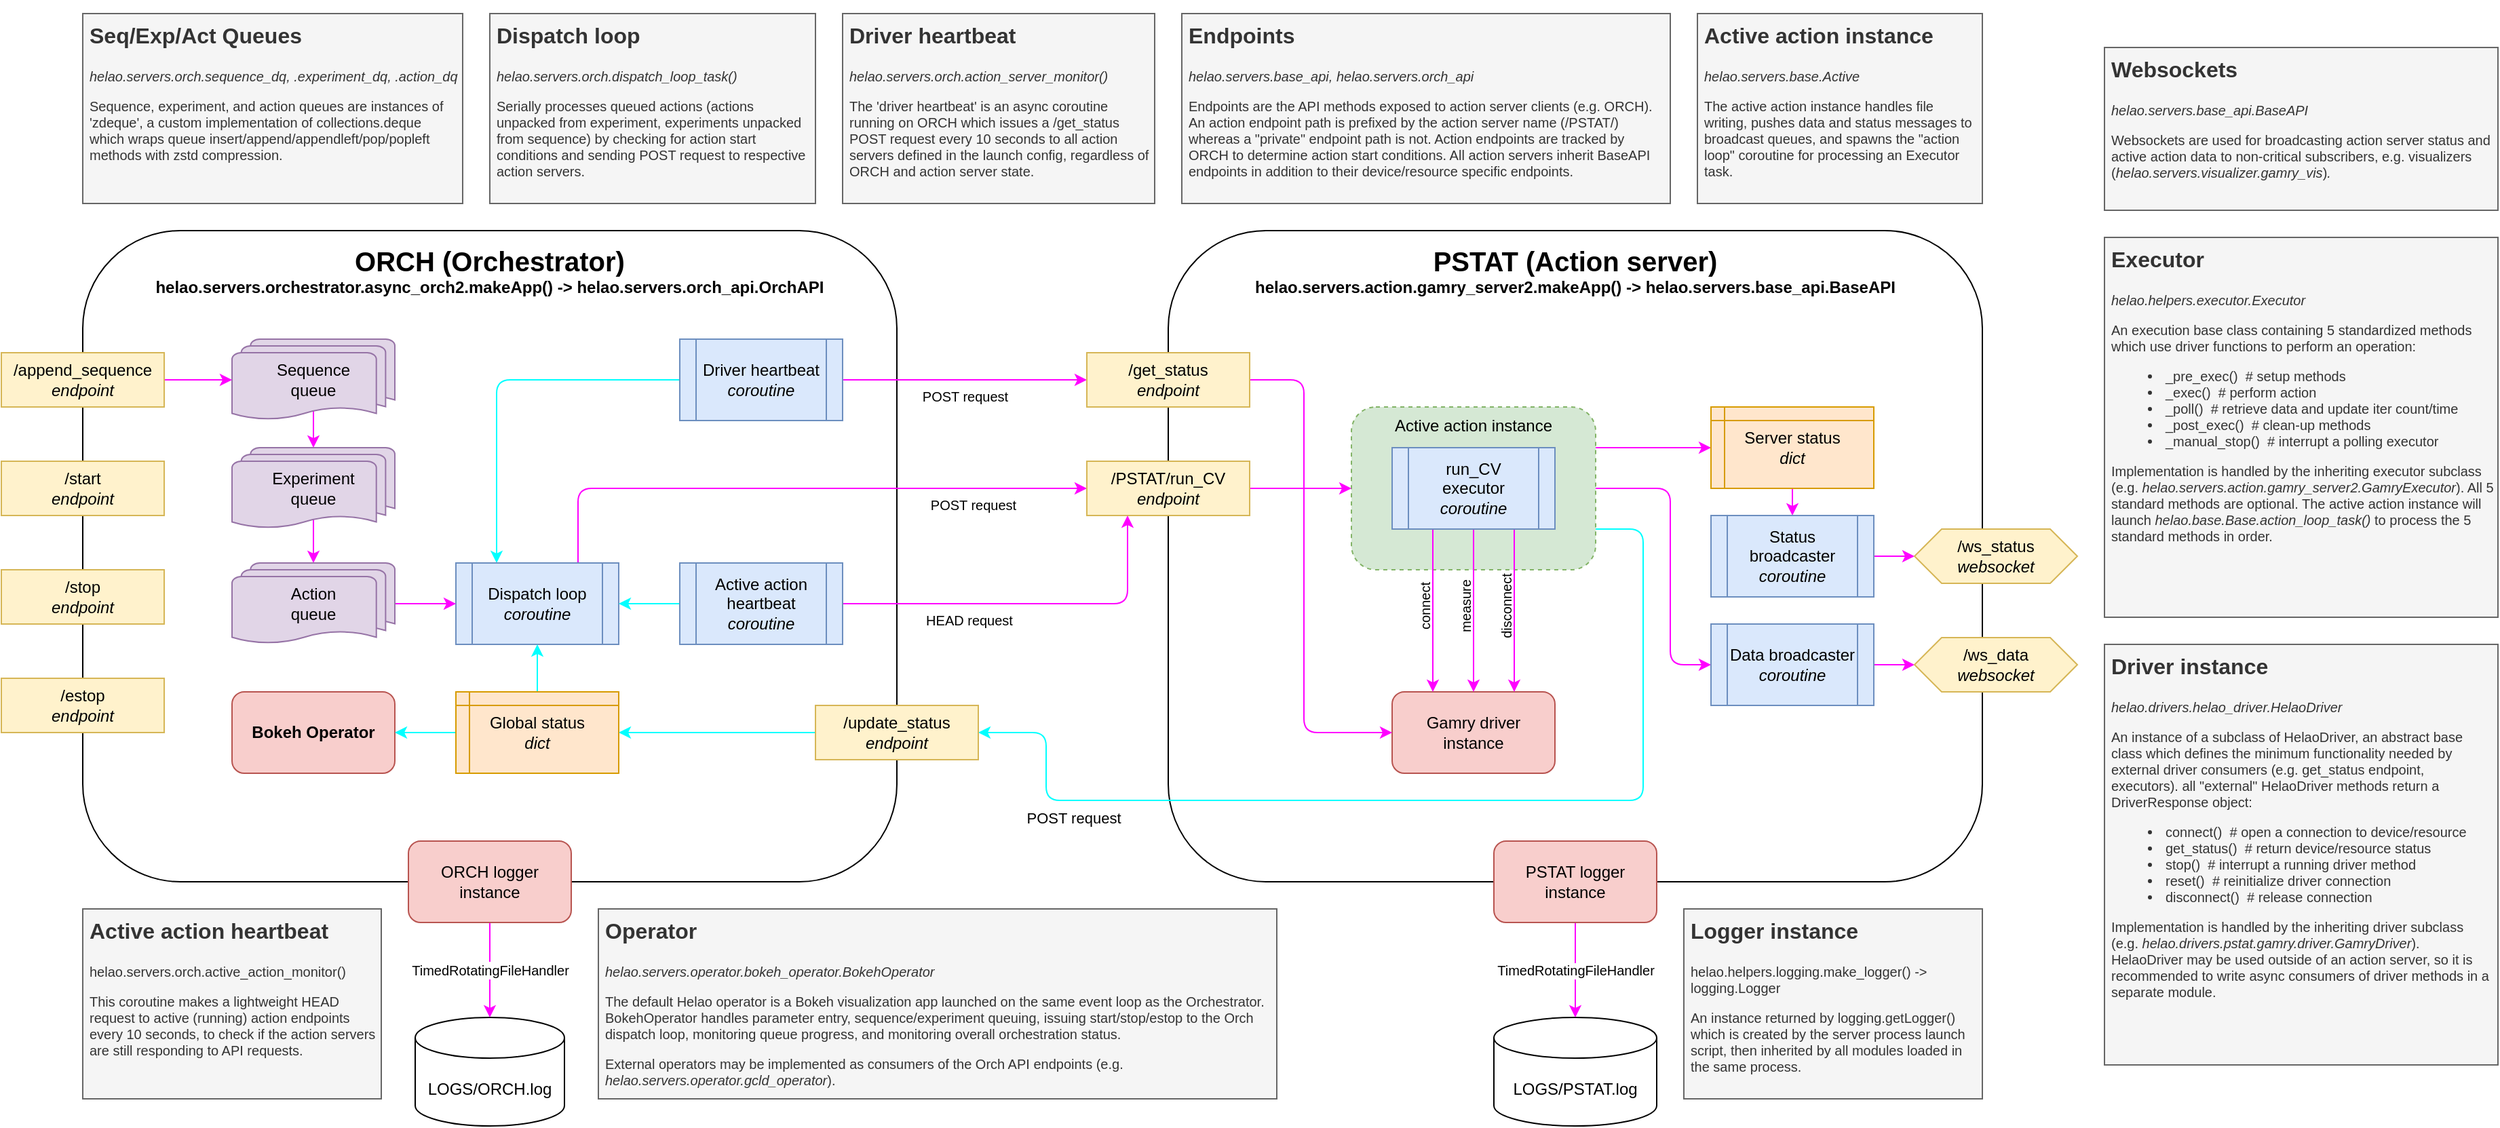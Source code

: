 <mxfile>
    <diagram id="UCgfB4eMcKTBTghjKcvr" name="Page-1">
        <mxGraphModel dx="987" dy="948" grid="1" gridSize="10" guides="1" tooltips="1" connect="1" arrows="1" fold="1" page="1" pageScale="1" pageWidth="1100" pageHeight="850" math="0" shadow="0">
            <root>
                <mxCell id="0"/>
                <mxCell id="1" parent="0"/>
                <mxCell id="3" value="" style="rounded=1;whiteSpace=wrap;html=1;" parent="1" vertex="1">
                    <mxGeometry x="70" y="170" width="600" height="480" as="geometry"/>
                </mxCell>
                <mxCell id="6" value="&lt;b style=&quot;font-size: 20px;&quot;&gt;&lt;font style=&quot;font-size: 20px;&quot;&gt;ORCH (Orchestrator)&lt;br&gt;&lt;/font&gt;&lt;/b&gt;&lt;font size=&quot;1&quot;&gt;&lt;b&gt;&lt;font style=&quot;font-size: 12px;&quot;&gt;helao.servers.orchestrator.async_orch2.makeApp() -&amp;gt; helao.servers.orch_api.OrchAPI&lt;/font&gt;&lt;/b&gt;&lt;/font&gt;" style="text;html=1;strokeColor=none;fillColor=none;align=center;verticalAlign=middle;whiteSpace=wrap;rounded=0;fontStyle=0" parent="1" vertex="1">
                    <mxGeometry x="70" y="180" width="600" height="40" as="geometry"/>
                </mxCell>
                <mxCell id="7" value="" style="rounded=1;whiteSpace=wrap;html=1;" parent="1" vertex="1">
                    <mxGeometry x="870" y="170" width="600" height="480" as="geometry"/>
                </mxCell>
                <mxCell id="11" value="&lt;b&gt;&lt;font style=&quot;font-size: 20px;&quot;&gt;PSTAT (Action server)&lt;br&gt;&lt;/font&gt;&lt;/b&gt;&lt;font style=&quot;font-size: 12px;&quot;&gt;&lt;b&gt;&lt;font style=&quot;font-size: 12px;&quot;&gt;helao.servers.action.gamry_server2.makeApp() -&amp;gt; helao.servers.base_api.BaseAPI&lt;/font&gt;&lt;/b&gt;&lt;b&gt;&lt;font style=&quot;font-size: 12px;&quot;&gt;&lt;br&gt;&lt;/font&gt;&lt;/b&gt;&lt;/font&gt;" style="text;html=1;strokeColor=none;fillColor=none;align=center;verticalAlign=middle;whiteSpace=wrap;rounded=0;" parent="1" vertex="1">
                    <mxGeometry x="870" y="180" width="600" height="40" as="geometry"/>
                </mxCell>
                <mxCell id="38" value="POST request" style="edgeStyle=none;html=1;exitX=1;exitY=0.5;exitDx=0;exitDy=0;entryX=0;entryY=0.5;entryDx=0;entryDy=0;labelBackgroundColor=none;fontSize=10;verticalAlign=top;strokeColor=#FF00FF;" parent="1" source="14" target="29" edge="1">
                    <mxGeometry x="-0.001" relative="1" as="geometry">
                        <mxPoint as="offset"/>
                    </mxGeometry>
                </mxCell>
                <mxCell id="97" style="edgeStyle=none;html=1;exitX=0;exitY=0.5;exitDx=0;exitDy=0;entryX=0.25;entryY=0;entryDx=0;entryDy=0;fontSize=12;strokeColor=#00FFFF;" edge="1" parent="1" source="14" target="15">
                    <mxGeometry relative="1" as="geometry">
                        <Array as="points">
                            <mxPoint x="375" y="280"/>
                        </Array>
                    </mxGeometry>
                </mxCell>
                <mxCell id="14" value="Driver heartbeat&lt;br&gt;&lt;i&gt;coroutine&lt;/i&gt;" style="shape=process;whiteSpace=wrap;html=1;backgroundOutline=1;fillColor=#dae8fc;strokeColor=#6c8ebf;" parent="1" vertex="1">
                    <mxGeometry x="510" y="250" width="120" height="60" as="geometry"/>
                </mxCell>
                <mxCell id="39" value="POST request" style="edgeStyle=none;html=1;exitX=0.75;exitY=0;exitDx=0;exitDy=0;entryX=0;entryY=0.5;entryDx=0;entryDy=0;labelBackgroundColor=none;fontSize=10;verticalAlign=top;strokeColor=#FF00FF;" parent="1" source="15" target="28" edge="1">
                    <mxGeometry x="0.609" relative="1" as="geometry">
                        <mxPoint as="offset"/>
                        <Array as="points">
                            <mxPoint x="435" y="360"/>
                        </Array>
                    </mxGeometry>
                </mxCell>
                <mxCell id="15" value="Dispatch loop&lt;br&gt;&lt;i&gt;coroutine&lt;br&gt;&lt;/i&gt;" style="shape=process;whiteSpace=wrap;html=1;backgroundOutline=1;fillColor=#dae8fc;strokeColor=#6c8ebf;" parent="1" vertex="1">
                    <mxGeometry x="345" y="415" width="120" height="60" as="geometry"/>
                </mxCell>
                <mxCell id="68" style="edgeStyle=none;html=1;exitX=0.5;exitY=0.88;exitDx=0;exitDy=0;exitPerimeter=0;entryX=0.5;entryY=0;entryDx=0;entryDy=0;entryPerimeter=0;strokeColor=#FF00FF;" parent="1" source="17" target="65" edge="1">
                    <mxGeometry relative="1" as="geometry"/>
                </mxCell>
                <mxCell id="17" value="Experiment&lt;br&gt;queue" style="strokeWidth=1;html=1;shape=mxgraph.flowchart.multi-document;whiteSpace=wrap;fillColor=#e1d5e7;strokeColor=#9673a6;" parent="1" vertex="1">
                    <mxGeometry x="180" y="330" width="120" height="60" as="geometry"/>
                </mxCell>
                <mxCell id="25" value="Gamry driver&lt;br&gt;instance" style="rounded=1;whiteSpace=wrap;html=1;strokeWidth=1;fillColor=#f8cecc;strokeColor=#b85450;" parent="1" vertex="1">
                    <mxGeometry x="1035" y="510" width="120" height="60" as="geometry"/>
                </mxCell>
                <mxCell id="64" value="POST request" style="edgeStyle=none;html=1;exitX=1;exitY=0.75;exitDx=0;exitDy=0;entryX=1;entryY=0.5;entryDx=0;entryDy=0;verticalAlign=top;strokeColor=#00FFFF;" parent="1" source="46" target="63" edge="1">
                    <mxGeometry x="0.69" relative="1" as="geometry">
                        <Array as="points">
                            <mxPoint x="1220" y="390"/>
                            <mxPoint x="1220" y="590"/>
                            <mxPoint x="780" y="590"/>
                            <mxPoint x="780" y="540"/>
                        </Array>
                        <mxPoint as="offset"/>
                    </mxGeometry>
                </mxCell>
                <mxCell id="85" style="edgeStyle=none;html=1;exitX=1;exitY=0.25;exitDx=0;exitDy=0;fontSize=12;strokeColor=#FF00FF;" edge="1" parent="1" source="46" target="76">
                    <mxGeometry relative="1" as="geometry"/>
                </mxCell>
                <mxCell id="89" style="edgeStyle=none;html=1;exitX=1;exitY=0.5;exitDx=0;exitDy=0;entryX=0;entryY=0.5;entryDx=0;entryDy=0;fontSize=12;strokeColor=#FF00FF;" edge="1" parent="1" source="46" target="79">
                    <mxGeometry relative="1" as="geometry">
                        <Array as="points">
                            <mxPoint x="1240" y="360"/>
                            <mxPoint x="1240" y="490"/>
                        </Array>
                    </mxGeometry>
                </mxCell>
                <mxCell id="46" value="Active action instance" style="rounded=1;whiteSpace=wrap;html=1;strokeWidth=1;verticalAlign=top;fillColor=#d5e8d4;strokeColor=#82b366;dashed=1;" parent="1" vertex="1">
                    <mxGeometry x="1005" y="300" width="180" height="120" as="geometry"/>
                </mxCell>
                <mxCell id="43" value="connect" style="edgeStyle=none;html=1;exitX=0.25;exitY=1;exitDx=0;exitDy=0;entryX=0.25;entryY=0;entryDx=0;entryDy=0;labelBackgroundColor=none;fontSize=10;horizontal=0;verticalAlign=bottom;strokeColor=#FF00FF;" parent="1" source="26" target="25" edge="1">
                    <mxGeometry relative="1" as="geometry"/>
                </mxCell>
                <mxCell id="44" value="measure" style="edgeStyle=none;html=1;exitX=0.5;exitY=1;exitDx=0;exitDy=0;entryX=0.5;entryY=0;entryDx=0;entryDy=0;labelBackgroundColor=none;fontSize=10;horizontal=0;verticalAlign=bottom;strokeColor=#FF00FF;" parent="1" source="26" target="25" edge="1">
                    <mxGeometry relative="1" as="geometry"/>
                </mxCell>
                <mxCell id="45" value="disconnect" style="edgeStyle=none;html=1;exitX=0.75;exitY=1;exitDx=0;exitDy=0;entryX=0.75;entryY=0;entryDx=0;entryDy=0;labelBackgroundColor=none;fontSize=10;horizontal=0;verticalAlign=bottom;strokeColor=#FF00FF;" parent="1" source="26" target="25" edge="1">
                    <mxGeometry relative="1" as="geometry"/>
                </mxCell>
                <mxCell id="26" value="run_CV&lt;br&gt;executor&lt;br&gt;&lt;i&gt;coroutine&lt;/i&gt;" style="shape=process;whiteSpace=wrap;html=1;backgroundOutline=1;strokeWidth=1;fillColor=#dae8fc;strokeColor=#6c8ebf;" parent="1" vertex="1">
                    <mxGeometry x="1035" y="330" width="120" height="60" as="geometry"/>
                </mxCell>
                <mxCell id="41" style="edgeStyle=none;html=1;exitX=1;exitY=0.5;exitDx=0;exitDy=0;labelBackgroundColor=none;fontSize=10;entryX=0;entryY=0.5;entryDx=0;entryDy=0;strokeColor=#FF00FF;" parent="1" source="28" target="46" edge="1">
                    <mxGeometry relative="1" as="geometry"/>
                </mxCell>
                <mxCell id="28" value="/PSTAT/run_CV&lt;br&gt;&lt;i&gt;endpoint&lt;/i&gt;" style="rounded=0;whiteSpace=wrap;html=1;strokeWidth=1;fillColor=#fff2cc;strokeColor=#d6b656;" parent="1" vertex="1">
                    <mxGeometry x="810" y="340" width="120" height="40" as="geometry"/>
                </mxCell>
                <mxCell id="42" style="edgeStyle=none;html=1;exitX=1;exitY=0.5;exitDx=0;exitDy=0;entryX=0;entryY=0.5;entryDx=0;entryDy=0;labelBackgroundColor=none;fontSize=10;strokeColor=#FF00FF;" parent="1" source="29" target="25" edge="1">
                    <mxGeometry relative="1" as="geometry">
                        <Array as="points">
                            <mxPoint x="970" y="280"/>
                            <mxPoint x="970" y="540"/>
                        </Array>
                    </mxGeometry>
                </mxCell>
                <mxCell id="29" value="/get_status&lt;br&gt;&lt;i&gt;endpoint&lt;/i&gt;" style="rounded=0;whiteSpace=wrap;html=1;strokeWidth=1;fillColor=#fff2cc;strokeColor=#d6b656;" parent="1" vertex="1">
                    <mxGeometry x="810" y="260" width="120" height="40" as="geometry"/>
                </mxCell>
                <mxCell id="48" value="HEAD request" style="edgeStyle=none;html=1;exitX=1;exitY=0.5;exitDx=0;exitDy=0;entryX=0.25;entryY=1;entryDx=0;entryDy=0;labelBackgroundColor=none;fontSize=10;verticalAlign=top;strokeColor=#FF00FF;" parent="1" source="30" target="28" edge="1">
                    <mxGeometry x="-0.322" relative="1" as="geometry">
                        <Array as="points">
                            <mxPoint x="840" y="445"/>
                        </Array>
                        <mxPoint as="offset"/>
                    </mxGeometry>
                </mxCell>
                <mxCell id="99" style="edgeStyle=none;html=1;exitX=0;exitY=0.5;exitDx=0;exitDy=0;fontSize=12;strokeColor=#00FFFF;" edge="1" parent="1" source="30" target="15">
                    <mxGeometry relative="1" as="geometry"/>
                </mxCell>
                <mxCell id="30" value="Active action heartbeat&lt;br&gt;&lt;i&gt;coroutine&lt;/i&gt;" style="shape=process;whiteSpace=wrap;html=1;backgroundOutline=1;fillColor=#dae8fc;strokeColor=#6c8ebf;" parent="1" vertex="1">
                    <mxGeometry x="510" y="415" width="120" height="60" as="geometry"/>
                </mxCell>
                <UserObject label="LOGS/PSTAT.log" id="31">
                    <mxCell style="shape=cylinder3;whiteSpace=wrap;html=1;boundedLbl=1;backgroundOutline=1;size=15;strokeWidth=1;" parent="1" vertex="1">
                        <mxGeometry x="1110" y="750" width="120" height="80" as="geometry"/>
                    </mxCell>
                </UserObject>
                <mxCell id="32" value="LOGS/ORCH.log" style="shape=cylinder3;whiteSpace=wrap;html=1;boundedLbl=1;backgroundOutline=1;size=15;strokeWidth=1;" parent="1" vertex="1">
                    <mxGeometry x="315" y="750" width="110" height="80" as="geometry"/>
                </mxCell>
                <mxCell id="37" value="TimedRotatingFileHandler" style="edgeStyle=none;html=1;exitX=0.5;exitY=1;exitDx=0;exitDy=0;entryX=0.5;entryY=0;entryDx=0;entryDy=0;entryPerimeter=0;labelBackgroundColor=default;fontSize=10;strokeColor=#FF00FF;" parent="1" source="33" target="31" edge="1">
                    <mxGeometry relative="1" as="geometry"/>
                </mxCell>
                <mxCell id="33" value="PSTAT logger instance" style="rounded=1;whiteSpace=wrap;html=1;strokeWidth=1;fillColor=#f8cecc;strokeColor=#b85450;" parent="1" vertex="1">
                    <mxGeometry x="1110" y="620" width="120" height="60" as="geometry"/>
                </mxCell>
                <mxCell id="35" value="&lt;font style=&quot;font-size: 10px;&quot;&gt;TimedRotatingFileHandler&lt;/font&gt;" style="edgeStyle=none;html=1;exitX=0.5;exitY=1;exitDx=0;exitDy=0;entryX=0.5;entryY=0;entryDx=0;entryDy=0;entryPerimeter=0;strokeColor=#FF00FF;" parent="1" source="34" target="32" edge="1">
                    <mxGeometry relative="1" as="geometry">
                        <mxPoint as="offset"/>
                    </mxGeometry>
                </mxCell>
                <mxCell id="34" value="ORCH logger instance" style="rounded=1;whiteSpace=wrap;html=1;strokeWidth=1;fillColor=#f8cecc;strokeColor=#b85450;" parent="1" vertex="1">
                    <mxGeometry x="310" y="620" width="120" height="60" as="geometry"/>
                </mxCell>
                <mxCell id="52" value="&lt;h1&gt;&lt;font style=&quot;font-size: 16px;&quot;&gt;Driver heartbeat&lt;/font&gt;&lt;/h1&gt;&lt;div&gt;&lt;i&gt;helao.servers.orch.action_server_monitor()&lt;/i&gt;&lt;/div&gt;&lt;p&gt;The 'driver heartbeat' is an async coroutine running on ORCH which issues a /get_status POST request every 10 seconds to all action servers defined in the launch config, regardless of ORCH and action server state.&lt;br&gt;&lt;/p&gt;" style="text;html=1;strokeColor=#666666;fillColor=#f5f5f5;spacing=5;spacingTop=-20;whiteSpace=wrap;overflow=hidden;rounded=0;strokeWidth=1;fontSize=10;labelBackgroundColor=none;fontColor=#333333;" parent="1" vertex="1">
                    <mxGeometry x="630" y="10" width="230" height="140" as="geometry"/>
                </mxCell>
                <mxCell id="53" value="&lt;h1&gt;&lt;font style=&quot;font-size: 16px;&quot;&gt;Active action heartbeat&lt;/font&gt;&lt;/h1&gt;&lt;div&gt;helao.servers.orch.active_action_monitor()&lt;br&gt;&lt;/div&gt;&lt;p&gt;This coroutine makes a lightweight HEAD request to active (running) action endpoints every 10 seconds, to check if the action servers are still responding to API requests.&lt;br&gt;&lt;/p&gt;" style="text;html=1;strokeColor=#666666;fillColor=#f5f5f5;spacing=5;spacingTop=-20;whiteSpace=wrap;overflow=hidden;rounded=0;strokeWidth=1;fontSize=10;labelBackgroundColor=none;fontColor=#333333;" parent="1" vertex="1">
                    <mxGeometry x="70" y="670" width="220" height="140" as="geometry"/>
                </mxCell>
                <mxCell id="54" value="&lt;h1&gt;&lt;font style=&quot;font-size: 16px;&quot;&gt;Seq/Exp/Act Queues&lt;/font&gt;&lt;/h1&gt;&lt;div&gt;&lt;i&gt;helao.servers.orch.sequence_dq, .experiment_dq, .action_dq&lt;/i&gt;&lt;br&gt;&lt;/div&gt;&lt;p&gt;Sequence, experiment, and action queues are instances of 'zdeque', a custom implementation of collections.deque which wraps queue insert/append/appendleft/pop/popleft methods with zstd compression.&lt;/p&gt;" style="text;html=1;strokeColor=#666666;fillColor=#f5f5f5;spacing=5;spacingTop=-20;whiteSpace=wrap;overflow=hidden;rounded=0;strokeWidth=1;fontSize=10;labelBackgroundColor=none;fontColor=#333333;" parent="1" vertex="1">
                    <mxGeometry x="70" y="10" width="280" height="140" as="geometry"/>
                </mxCell>
                <mxCell id="55" value="&lt;h1&gt;&lt;font style=&quot;font-size: 16px;&quot;&gt;Dispatch loop&lt;/font&gt;&lt;/h1&gt;&lt;div&gt;&lt;i&gt;helao.servers.orch.dispatch_loop_task()&lt;/i&gt;&lt;br&gt;&lt;/div&gt;&lt;p&gt;Serially processes queued actions (actions unpacked from experiment, experiments unpacked from sequence) by checking for action start conditions and sending POST request to respective action servers.&lt;br&gt;&lt;/p&gt;" style="text;html=1;strokeColor=#666666;fillColor=#f5f5f5;spacing=5;spacingTop=-20;whiteSpace=wrap;overflow=hidden;rounded=0;strokeWidth=1;fontSize=10;labelBackgroundColor=none;fontColor=#333333;" parent="1" vertex="1">
                    <mxGeometry x="370" y="10" width="240" height="140" as="geometry"/>
                </mxCell>
                <mxCell id="56" value="&lt;h1&gt;&lt;font style=&quot;font-size: 16px;&quot;&gt;Logger instance&lt;/font&gt;&lt;/h1&gt;&lt;div&gt;helao.helpers.logging.make_logger() -&amp;gt; logging.Logger&lt;br&gt;&lt;/div&gt;&lt;p&gt;An instance returned by logging.getLogger() which is created by the server process launch script, then inherited by all modules loaded in the same process.&lt;br&gt;&lt;/p&gt;" style="text;html=1;strokeColor=#666666;fillColor=#f5f5f5;spacing=5;spacingTop=-20;whiteSpace=wrap;overflow=hidden;rounded=0;strokeWidth=1;fontSize=10;labelBackgroundColor=none;fontColor=#333333;" parent="1" vertex="1">
                    <mxGeometry x="1250" y="670" width="220" height="140" as="geometry"/>
                </mxCell>
                <mxCell id="57" value="&lt;h1&gt;&lt;font style=&quot;font-size: 16px;&quot;&gt;Endpoints&lt;/font&gt;&lt;/h1&gt;&lt;div&gt;&lt;i&gt;helao.servers.base_api, helao.servers.orch_api&lt;/i&gt;&lt;br&gt;&lt;/div&gt;&lt;p&gt;Endpoints are the API methods exposed to action server clients (e.g. ORCH). An action endpoint path is prefixed by the action server name (/PSTAT/) whereas a &quot;private&quot; endpoint path is not. Action endpoints are tracked by ORCH to determine action start conditions. All action servers inherit BaseAPI endpoints in addition to their device/resource specific endpoints.&lt;br&gt;&lt;/p&gt;" style="text;html=1;strokeColor=#666666;fillColor=#f5f5f5;spacing=5;spacingTop=-20;whiteSpace=wrap;overflow=hidden;rounded=0;strokeWidth=1;fontSize=10;labelBackgroundColor=none;fontColor=#333333;" parent="1" vertex="1">
                    <mxGeometry x="880" y="10" width="360" height="140" as="geometry"/>
                </mxCell>
                <mxCell id="58" value="&lt;h1&gt;&lt;font style=&quot;font-size: 16px;&quot;&gt;Active action instance&lt;/font&gt;&lt;/h1&gt;&lt;div&gt;&lt;i&gt;helao.servers.base.Active&lt;/i&gt;&lt;br&gt;&lt;/div&gt;&lt;p&gt;The active action instance handles file writing, pushes data and status messages to broadcast queues, and spawns the &quot;action loop&quot; coroutine for processing an Executor task.&lt;br&gt;&lt;/p&gt;" style="text;html=1;strokeColor=#666666;fillColor=#f5f5f5;spacing=5;spacingTop=-20;whiteSpace=wrap;overflow=hidden;rounded=0;strokeWidth=1;fontSize=10;labelBackgroundColor=none;fontColor=#333333;" parent="1" vertex="1">
                    <mxGeometry x="1260" y="10" width="210" height="140" as="geometry"/>
                </mxCell>
                <mxCell id="59" value="&lt;h1&gt;&lt;font style=&quot;font-size: 16px;&quot;&gt;Executor&lt;/font&gt;&lt;br&gt;&lt;/h1&gt;&lt;p&gt;&lt;i&gt;helao.helpers.executor.Executor&lt;/i&gt;&lt;br&gt;&lt;/p&gt;&lt;p&gt;An execution base class containing 5 standardized methods which use driver functions to perform an operation:&lt;/p&gt;&lt;ul&gt;&lt;li&gt;_pre_exec()&amp;nbsp; # setup methods&lt;br&gt;&lt;/li&gt;&lt;li&gt;_exec()&amp;nbsp; # perform action&lt;br&gt;&lt;/li&gt;&lt;li&gt;_poll()&amp;nbsp; # retrieve data and update iter count/time&lt;br&gt;&lt;/li&gt;&lt;li&gt;_post_exec()&amp;nbsp; # clean-up methods&lt;br&gt;&lt;/li&gt;&lt;li&gt;_manual_stop()&amp;nbsp; # interrupt a polling executor&lt;br&gt;&lt;/li&gt;&lt;/ul&gt;&lt;div&gt;Implementation is handled by the inheriting executor subclass (e.g. &lt;i&gt;helao.servers.action.gamry_server2.GamryExecutor&lt;/i&gt;). All 5 standard methods are optional. The active action instance will launch &lt;i&gt;helao.base.Base.action_loop_task()&lt;/i&gt; to process the 5 standard methods in order.&lt;br&gt;&lt;/div&gt;" style="text;html=1;strokeColor=#666666;fillColor=#f5f5f5;spacing=5;spacingTop=-20;whiteSpace=wrap;overflow=hidden;rounded=0;strokeWidth=1;fontSize=10;labelBackgroundColor=none;fontColor=#333333;" parent="1" vertex="1">
                    <mxGeometry x="1560" y="175" width="290" height="280" as="geometry"/>
                </mxCell>
                <mxCell id="60" value="&lt;h1&gt;&lt;font style=&quot;font-size: 16px;&quot;&gt;Driver instance&lt;/font&gt;&lt;br&gt;&lt;/h1&gt;&lt;p&gt;&lt;i&gt;helao.drivers.helao_driver.HelaoDriver&lt;/i&gt;&lt;br&gt;&lt;/p&gt;&lt;p&gt;An instance of a subclass of HelaoDriver, an abstract base class which defines the minimum functionality needed by external driver consumers (e.g. get_status endpoint, executors). all &quot;external&quot; HelaoDriver methods return a DriverResponse object:&lt;/p&gt;&lt;ul&gt;&lt;li&gt;connect()&amp;nbsp; # open a connection to device/resource&lt;br&gt;&lt;/li&gt;&lt;li&gt;get_status()&amp;nbsp; # return device/resource status&lt;br&gt;&lt;/li&gt;&lt;li&gt;stop()&amp;nbsp; # interrupt a running driver method&lt;br&gt;&lt;/li&gt;&lt;li&gt;reset()&amp;nbsp; # reinitialize driver connection&lt;br&gt;&lt;/li&gt;&lt;li&gt;disconnect()&amp;nbsp; # release connection&lt;br&gt;&lt;/li&gt;&lt;/ul&gt;Implementation is handled by the inheriting driver subclass (e.g. &lt;i&gt;helao.drivers.pstat.gamry.driver.GamryDriver&lt;/i&gt;). HelaoDriver may be used outside of an action server, so it is recommended to write async consumers of driver methods in a separate module." style="text;html=1;strokeColor=#666666;fillColor=#f5f5f5;spacing=5;spacingTop=-20;whiteSpace=wrap;overflow=hidden;rounded=0;strokeWidth=1;fontSize=10;labelBackgroundColor=none;fontColor=#333333;" parent="1" vertex="1">
                    <mxGeometry x="1560" y="475" width="290" height="310" as="geometry"/>
                </mxCell>
                <mxCell id="61" value="Bokeh Operator&lt;i&gt;&lt;br&gt;&lt;span style=&quot;font-weight: normal;&quot;&gt;&lt;/span&gt;&lt;span style=&quot;font-weight: normal;&quot;&gt;&lt;/span&gt;&lt;/i&gt;" style="rounded=1;whiteSpace=wrap;html=1;fillColor=#f8cecc;strokeColor=#b85450;verticalAlign=middle;fontStyle=1" parent="1" vertex="1">
                    <mxGeometry x="180" y="510" width="120" height="60" as="geometry"/>
                </mxCell>
                <mxCell id="62" value="&lt;h1&gt;&lt;font style=&quot;font-size: 16px;&quot;&gt;Operator&lt;/font&gt;&lt;/h1&gt;&lt;div&gt;&lt;i&gt;helao.servers.operator.bokeh_operator.BokehOperator&lt;/i&gt;&lt;br&gt;&lt;/div&gt;&lt;p&gt;The default Helao operator is a Bokeh visualization app launched on the same event loop as the Orchestrator. BokehOperator handles parameter entry, sequence/experiment queuing, issuing start/stop/estop to the Orch dispatch loop, monitoring queue progress, and monitoring overall orchestration status.&lt;br&gt;&lt;/p&gt;&lt;p&gt;External operators may be implemented as consumers of the Orch API endpoints (e.g. &lt;i&gt;helao.servers.operator.gcld_operator&lt;/i&gt;).&lt;br&gt;&lt;/p&gt;" style="text;html=1;strokeColor=#666666;fillColor=#f5f5f5;spacing=5;spacingTop=-20;whiteSpace=wrap;overflow=hidden;rounded=0;strokeWidth=1;fontSize=10;labelBackgroundColor=none;fontColor=#333333;" parent="1" vertex="1">
                    <mxGeometry x="450" y="670" width="500" height="140" as="geometry"/>
                </mxCell>
                <mxCell id="91" style="edgeStyle=none;html=1;exitX=0;exitY=0.5;exitDx=0;exitDy=0;entryX=1;entryY=0.5;entryDx=0;entryDy=0;fontSize=12;strokeColor=#00FFFF;" edge="1" parent="1" source="63" target="75">
                    <mxGeometry relative="1" as="geometry"/>
                </mxCell>
                <mxCell id="63" value="/update_status&lt;br&gt;&lt;i&gt;endpoint&lt;/i&gt;" style="rounded=0;whiteSpace=wrap;html=1;strokeWidth=1;fillColor=#fff2cc;strokeColor=#d6b656;" parent="1" vertex="1">
                    <mxGeometry x="610" y="520" width="120" height="40" as="geometry"/>
                </mxCell>
                <mxCell id="69" style="edgeStyle=none;html=1;exitX=1;exitY=0.5;exitDx=0;exitDy=0;exitPerimeter=0;entryX=0;entryY=0.5;entryDx=0;entryDy=0;strokeColor=#FF00FF;" parent="1" source="65" target="15" edge="1">
                    <mxGeometry relative="1" as="geometry"/>
                </mxCell>
                <mxCell id="65" value="Action&lt;br&gt;queue" style="strokeWidth=1;html=1;shape=mxgraph.flowchart.multi-document;whiteSpace=wrap;fillColor=#e1d5e7;strokeColor=#9673a6;" parent="1" vertex="1">
                    <mxGeometry x="180" y="415" width="120" height="60" as="geometry"/>
                </mxCell>
                <mxCell id="67" style="edgeStyle=none;html=1;exitX=0.5;exitY=0.88;exitDx=0;exitDy=0;exitPerimeter=0;entryX=0.5;entryY=0;entryDx=0;entryDy=0;entryPerimeter=0;strokeColor=#FF00FF;" parent="1" source="66" target="17" edge="1">
                    <mxGeometry relative="1" as="geometry">
                        <mxPoint x="240" y="320" as="targetPoint"/>
                    </mxGeometry>
                </mxCell>
                <mxCell id="66" value="Sequence&lt;br&gt;queue" style="strokeWidth=1;html=1;shape=mxgraph.flowchart.multi-document;whiteSpace=wrap;fillColor=#e1d5e7;strokeColor=#9673a6;" parent="1" vertex="1">
                    <mxGeometry x="180" y="250" width="120" height="60" as="geometry"/>
                </mxCell>
                <mxCell id="71" style="edgeStyle=none;html=1;exitX=1;exitY=0.5;exitDx=0;exitDy=0;entryX=0;entryY=0.5;entryDx=0;entryDy=0;entryPerimeter=0;strokeColor=#FF00FF;" parent="1" source="70" target="66" edge="1">
                    <mxGeometry relative="1" as="geometry"/>
                </mxCell>
                <mxCell id="70" value="/append_sequence&lt;br&gt;&lt;i&gt;endpoint&lt;/i&gt;" style="rounded=0;whiteSpace=wrap;html=1;strokeWidth=1;fillColor=#fff2cc;strokeColor=#d6b656;" parent="1" vertex="1">
                    <mxGeometry x="10" y="260" width="120" height="40" as="geometry"/>
                </mxCell>
                <mxCell id="72" value="/start&lt;br&gt;&lt;i&gt;endpoint&lt;/i&gt;" style="rounded=0;whiteSpace=wrap;html=1;strokeWidth=1;fillColor=#fff2cc;strokeColor=#d6b656;" parent="1" vertex="1">
                    <mxGeometry x="10" y="340" width="120" height="40" as="geometry"/>
                </mxCell>
                <mxCell id="73" value="/stop&lt;br&gt;&lt;i&gt;endpoint&lt;/i&gt;" style="rounded=0;whiteSpace=wrap;html=1;strokeWidth=1;fillColor=#fff2cc;strokeColor=#d6b656;" parent="1" vertex="1">
                    <mxGeometry x="10" y="420" width="120" height="40" as="geometry"/>
                </mxCell>
                <mxCell id="74" value="/estop&lt;br&gt;&lt;i&gt;endpoint&lt;/i&gt;" style="rounded=0;whiteSpace=wrap;html=1;strokeWidth=1;fillColor=#fff2cc;strokeColor=#d6b656;" parent="1" vertex="1">
                    <mxGeometry x="10" y="500" width="120" height="40" as="geometry"/>
                </mxCell>
                <mxCell id="100" style="edgeStyle=none;html=1;exitX=0.5;exitY=0;exitDx=0;exitDy=0;fontSize=12;strokeColor=#00FFFF;" edge="1" parent="1" source="75" target="15">
                    <mxGeometry relative="1" as="geometry"/>
                </mxCell>
                <mxCell id="103" style="edgeStyle=none;html=1;exitX=0;exitY=0.5;exitDx=0;exitDy=0;strokeColor=#00FFFF;fontSize=12;" edge="1" parent="1" source="75" target="61">
                    <mxGeometry relative="1" as="geometry"/>
                </mxCell>
                <mxCell id="75" value="Global status&lt;br&gt;&lt;i&gt;dict&lt;br&gt;&lt;/i&gt;" style="shape=internalStorage;whiteSpace=wrap;html=1;backgroundOutline=1;fontSize=12;dx=10;dy=10;fillColor=#ffe6cc;strokeColor=#d79b00;" vertex="1" parent="1">
                    <mxGeometry x="345" y="510" width="120" height="60" as="geometry"/>
                </mxCell>
                <mxCell id="88" style="edgeStyle=none;html=1;exitX=0.5;exitY=1;exitDx=0;exitDy=0;entryX=0.5;entryY=0;entryDx=0;entryDy=0;fontSize=12;strokeColor=#FF00FF;" edge="1" parent="1" source="76" target="78">
                    <mxGeometry relative="1" as="geometry"/>
                </mxCell>
                <mxCell id="76" value="Server status&lt;br&gt;&lt;i&gt;dict&lt;br&gt;&lt;/i&gt;" style="shape=internalStorage;whiteSpace=wrap;html=1;backgroundOutline=1;fontSize=12;dx=10;dy=10;fillColor=#ffe6cc;strokeColor=#d79b00;" vertex="1" parent="1">
                    <mxGeometry x="1270" y="300" width="120" height="60" as="geometry"/>
                </mxCell>
                <mxCell id="86" style="edgeStyle=none;html=1;exitX=1;exitY=0.5;exitDx=0;exitDy=0;fontSize=12;strokeColor=#FF00FF;" edge="1" parent="1" source="78" target="84">
                    <mxGeometry relative="1" as="geometry"/>
                </mxCell>
                <mxCell id="78" value="Status broadcaster&lt;br&gt;&lt;i&gt;coroutine&lt;/i&gt;" style="shape=process;whiteSpace=wrap;html=1;backgroundOutline=1;fillColor=#dae8fc;strokeColor=#6c8ebf;" vertex="1" parent="1">
                    <mxGeometry x="1270" y="380" width="120" height="60" as="geometry"/>
                </mxCell>
                <mxCell id="90" style="edgeStyle=none;html=1;exitX=1;exitY=0.5;exitDx=0;exitDy=0;entryX=0;entryY=0.5;entryDx=0;entryDy=0;fontSize=12;strokeColor=#FF00FF;" edge="1" parent="1" source="79" target="83">
                    <mxGeometry relative="1" as="geometry"/>
                </mxCell>
                <mxCell id="79" value="Data broadcaster&lt;br&gt;&lt;i&gt;coroutine&lt;/i&gt;" style="shape=process;whiteSpace=wrap;html=1;backgroundOutline=1;fillColor=#dae8fc;strokeColor=#6c8ebf;" vertex="1" parent="1">
                    <mxGeometry x="1270" y="460" width="120" height="60" as="geometry"/>
                </mxCell>
                <mxCell id="83" value="/ws_data&lt;br&gt;&lt;i&gt;websocket&lt;/i&gt;" style="shape=hexagon;perimeter=hexagonPerimeter2;whiteSpace=wrap;html=1;fixedSize=1;fontSize=12;fillColor=#fff2cc;strokeColor=#d6b656;" vertex="1" parent="1">
                    <mxGeometry x="1420" y="470" width="120" height="40" as="geometry"/>
                </mxCell>
                <mxCell id="84" value="/ws_status&lt;br&gt;&lt;i&gt;websocket&lt;/i&gt;" style="shape=hexagon;perimeter=hexagonPerimeter2;whiteSpace=wrap;html=1;fixedSize=1;fontSize=12;fillColor=#fff2cc;strokeColor=#d6b656;" vertex="1" parent="1">
                    <mxGeometry x="1420" y="390" width="120" height="40" as="geometry"/>
                </mxCell>
                <mxCell id="102" value="&lt;h1&gt;&lt;font style=&quot;font-size: 16px;&quot;&gt;Websockets&lt;/font&gt;&lt;/h1&gt;&lt;div&gt;&lt;i&gt;helao.servers.base_api.BaseAPI&lt;/i&gt;&lt;br&gt;&lt;/div&gt;&lt;p&gt;Websockets are used for broadcasting action server status and active action data to non-critical subscribers, e.g. visualizers (&lt;i&gt;helao.servers.visualizer.gamry_vis&lt;/i&gt;)&lt;i&gt;. &lt;/i&gt;&lt;br&gt;&lt;/p&gt;" style="text;html=1;strokeColor=#666666;fillColor=#f5f5f5;spacing=5;spacingTop=-20;whiteSpace=wrap;overflow=hidden;rounded=0;strokeWidth=1;fontSize=10;labelBackgroundColor=none;fontColor=#333333;" vertex="1" parent="1">
                    <mxGeometry x="1560" y="35" width="290" height="120" as="geometry"/>
                </mxCell>
            </root>
        </mxGraphModel>
    </diagram>
</mxfile>